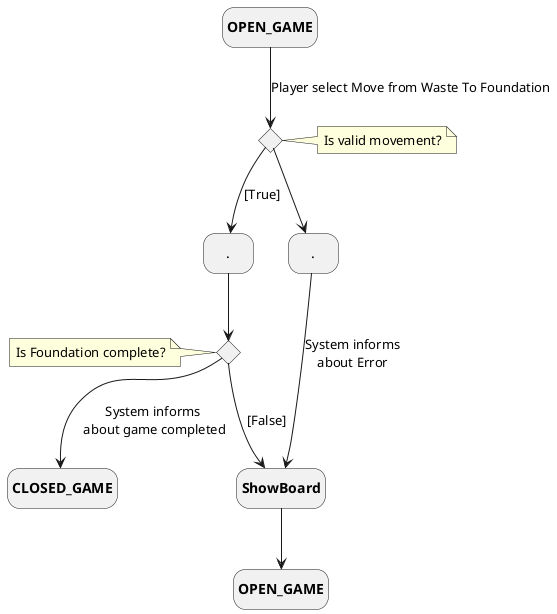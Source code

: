 @startuml Player Moves Card From Waste to Foundation
hide empty description 

state "**OPEN_GAME**" as OPEN_GAME_INITIAL
state "**OPEN_GAME**" as OPEN_GAME_FINAL
state "**CLOSED_GAME**" as CLOSED_GAME
state "**ShowBoard**" as ShowBoard
state c <<choice>> 
state d <<choice>> 

note right of c
   Is valid movement?
end note

note left of d
  Is Foundation complete?
end note

state "." as A
state "." as B

OPEN_GAME_INITIAL -down-> c : Player select Move from Waste To Foundation
A -down-> d 
c -down-> A : [True]
d -down-> ShowBoard : [False]
d -down-> CLOSED_GAME : System informs\n about game completed
c -right-> B
B -right-> ShowBoard : System informs\nabout Error
ShowBoard -down-> OPEN_GAME_FINAL

A -right[hidden]-> B

@enduml

